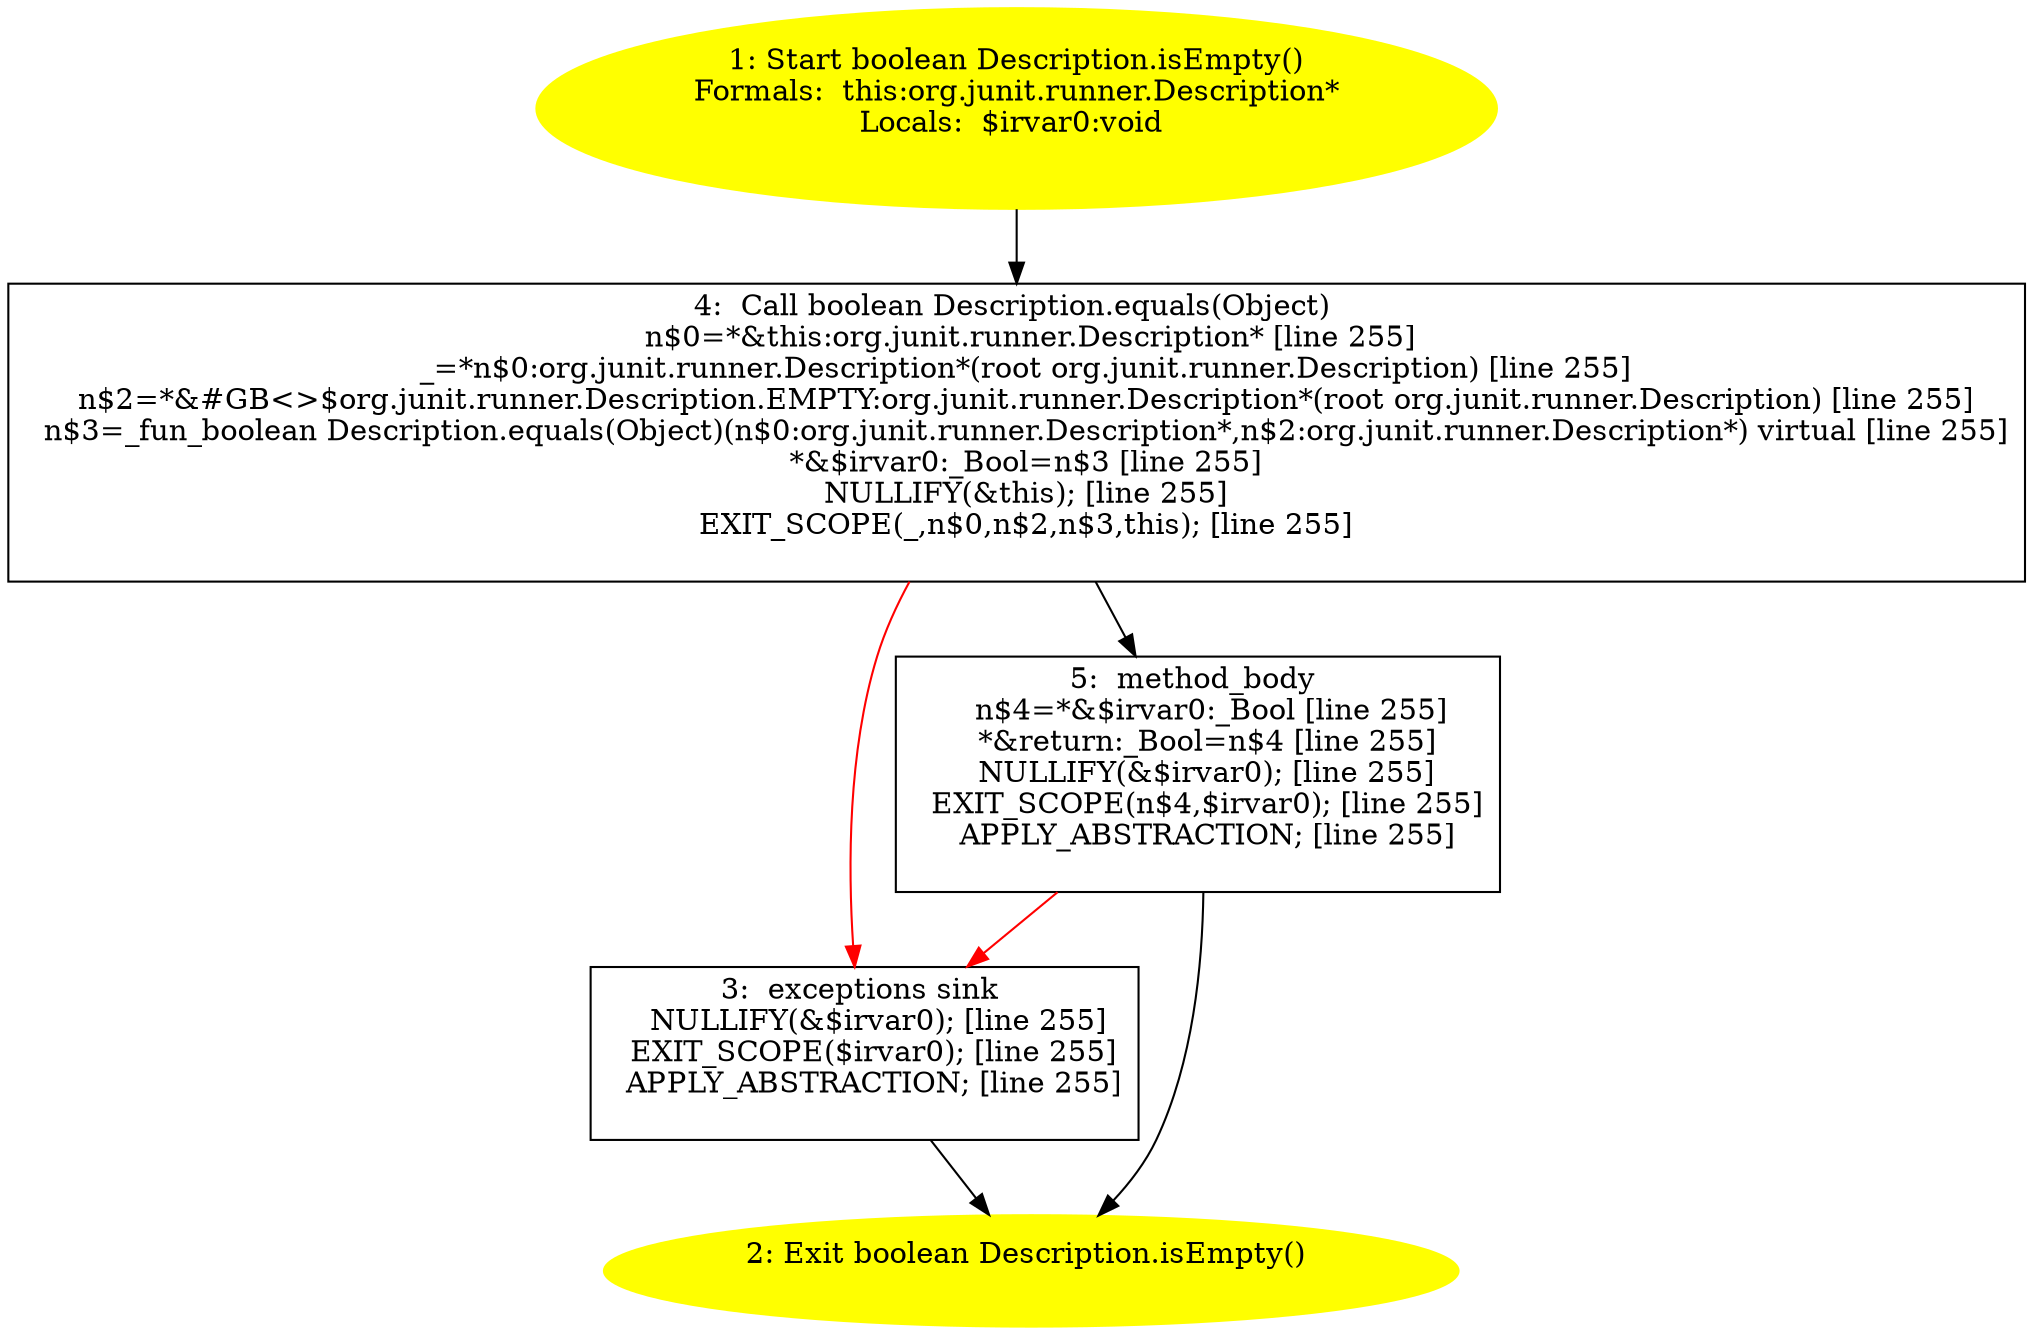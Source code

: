 /* @generated */
digraph cfg {
"org.junit.runner.Description.isEmpty():boolean.6dadccebc095be0f4c5b509cddf32cd3_1" [label="1: Start boolean Description.isEmpty()\nFormals:  this:org.junit.runner.Description*\nLocals:  $irvar0:void \n  " color=yellow style=filled]
	

	 "org.junit.runner.Description.isEmpty():boolean.6dadccebc095be0f4c5b509cddf32cd3_1" -> "org.junit.runner.Description.isEmpty():boolean.6dadccebc095be0f4c5b509cddf32cd3_4" ;
"org.junit.runner.Description.isEmpty():boolean.6dadccebc095be0f4c5b509cddf32cd3_2" [label="2: Exit boolean Description.isEmpty() \n  " color=yellow style=filled]
	

"org.junit.runner.Description.isEmpty():boolean.6dadccebc095be0f4c5b509cddf32cd3_3" [label="3:  exceptions sink \n   NULLIFY(&$irvar0); [line 255]\n  EXIT_SCOPE($irvar0); [line 255]\n  APPLY_ABSTRACTION; [line 255]\n " shape="box"]
	

	 "org.junit.runner.Description.isEmpty():boolean.6dadccebc095be0f4c5b509cddf32cd3_3" -> "org.junit.runner.Description.isEmpty():boolean.6dadccebc095be0f4c5b509cddf32cd3_2" ;
"org.junit.runner.Description.isEmpty():boolean.6dadccebc095be0f4c5b509cddf32cd3_4" [label="4:  Call boolean Description.equals(Object) \n   n$0=*&this:org.junit.runner.Description* [line 255]\n  _=*n$0:org.junit.runner.Description*(root org.junit.runner.Description) [line 255]\n  n$2=*&#GB<>$org.junit.runner.Description.EMPTY:org.junit.runner.Description*(root org.junit.runner.Description) [line 255]\n  n$3=_fun_boolean Description.equals(Object)(n$0:org.junit.runner.Description*,n$2:org.junit.runner.Description*) virtual [line 255]\n  *&$irvar0:_Bool=n$3 [line 255]\n  NULLIFY(&this); [line 255]\n  EXIT_SCOPE(_,n$0,n$2,n$3,this); [line 255]\n " shape="box"]
	

	 "org.junit.runner.Description.isEmpty():boolean.6dadccebc095be0f4c5b509cddf32cd3_4" -> "org.junit.runner.Description.isEmpty():boolean.6dadccebc095be0f4c5b509cddf32cd3_5" ;
	 "org.junit.runner.Description.isEmpty():boolean.6dadccebc095be0f4c5b509cddf32cd3_4" -> "org.junit.runner.Description.isEmpty():boolean.6dadccebc095be0f4c5b509cddf32cd3_3" [color="red" ];
"org.junit.runner.Description.isEmpty():boolean.6dadccebc095be0f4c5b509cddf32cd3_5" [label="5:  method_body \n   n$4=*&$irvar0:_Bool [line 255]\n  *&return:_Bool=n$4 [line 255]\n  NULLIFY(&$irvar0); [line 255]\n  EXIT_SCOPE(n$4,$irvar0); [line 255]\n  APPLY_ABSTRACTION; [line 255]\n " shape="box"]
	

	 "org.junit.runner.Description.isEmpty():boolean.6dadccebc095be0f4c5b509cddf32cd3_5" -> "org.junit.runner.Description.isEmpty():boolean.6dadccebc095be0f4c5b509cddf32cd3_2" ;
	 "org.junit.runner.Description.isEmpty():boolean.6dadccebc095be0f4c5b509cddf32cd3_5" -> "org.junit.runner.Description.isEmpty():boolean.6dadccebc095be0f4c5b509cddf32cd3_3" [color="red" ];
}
